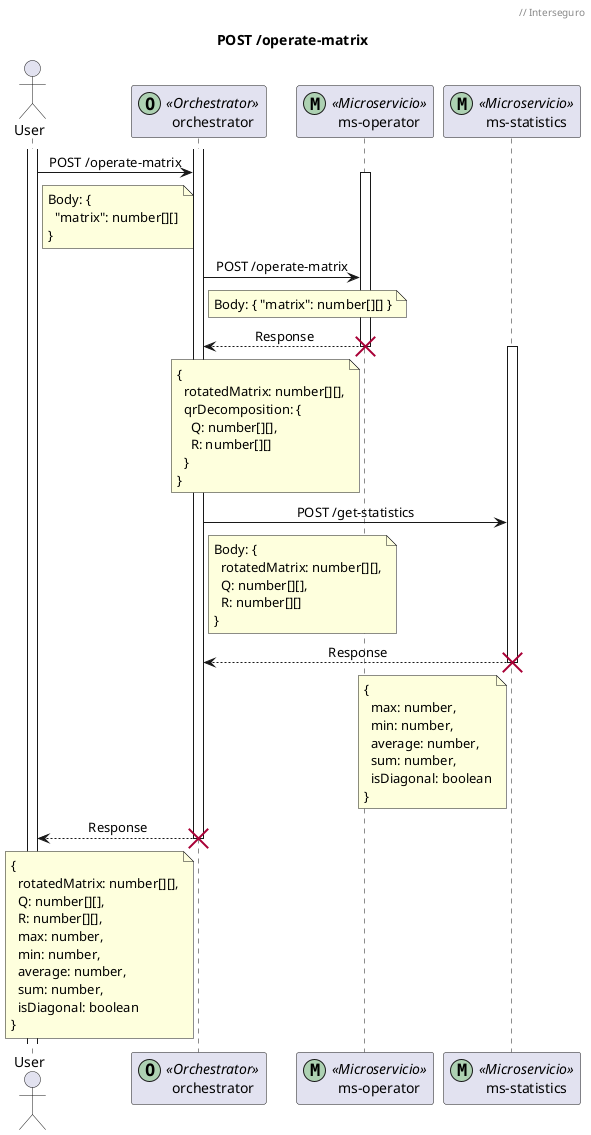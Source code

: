 @startuml
header // Interseguro
skinparam defaultFontName "monospace"
skinparam sequenceMessageAlign center

title POST /operate-matrix
actor "User" as User
participant "orchestrator" as Orchestrator<< (O,#ADD1B2) Orchestrator >>
participant "ms-operator" as MsOperator<< (M,#ADD1B2) Microservicio >>
participant "ms-statistics" as MsStatistics<< (M,#ADD1B2) Microservicio >>

activate User
activate Orchestrator


User -> Orchestrator: POST /operate-matrix
note right of User: Body: {\n  "matrix": number[][]\n}

activate MsOperator

Orchestrator -> MsOperator: POST /operate-matrix
note right of Orchestrator: Body: { "matrix": number[][] }
MsOperator --> Orchestrator: Response
note left of MsOperator: {\n  rotatedMatrix: number[][],\n  qrDecomposition: {\n    Q: number[][],\n    R: number[][]\n  }\n}

destroy MsOperator

activate MsStatistics

Orchestrator -> MsStatistics: POST /get-statistics
note right of Orchestrator: Body: {\n  rotatedMatrix: number[][],\n  Q: number[][],\n  R: number[][]\n}
MsStatistics --> Orchestrator: Response
note left of MsStatistics: {\n  max: number,\n  min: number,\n  average: number,\n  sum: number,\n  isDiagonal: boolean\n}

destroy MsStatistics

Orchestrator --> User: Response
note left of Orchestrator: {\n  rotatedMatrix: number[][],\n  Q: number[][],\n  R: number[][],\n  max: number,\n  min: number,\n  average: number,\n  sum: number,\n  isDiagonal: boolean\n}

destroy Orchestrator

@enduml